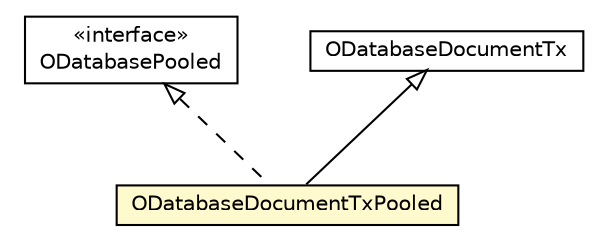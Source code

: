 #!/usr/local/bin/dot
#
# Class diagram 
# Generated by UMLGraph version R5_6-24-gf6e263 (http://www.umlgraph.org/)
#

digraph G {
	edge [fontname="Helvetica",fontsize=10,labelfontname="Helvetica",labelfontsize=10];
	node [fontname="Helvetica",fontsize=10,shape=plaintext];
	nodesep=0.25;
	ranksep=0.5;
	// com.orientechnologies.orient.core.db.ODatabasePooled
	c1335384 [label=<<table title="com.orientechnologies.orient.core.db.ODatabasePooled" border="0" cellborder="1" cellspacing="0" cellpadding="2" port="p" href="../ODatabasePooled.html">
		<tr><td><table border="0" cellspacing="0" cellpadding="1">
<tr><td align="center" balign="center"> &#171;interface&#187; </td></tr>
<tr><td align="center" balign="center"> ODatabasePooled </td></tr>
		</table></td></tr>
		</table>>, URL="../ODatabasePooled.html", fontname="Helvetica", fontcolor="black", fontsize=10.0];
	// com.orientechnologies.orient.core.db.document.ODatabaseDocumentTxPooled
	c1335470 [label=<<table title="com.orientechnologies.orient.core.db.document.ODatabaseDocumentTxPooled" border="0" cellborder="1" cellspacing="0" cellpadding="2" port="p" bgcolor="lemonChiffon" href="./ODatabaseDocumentTxPooled.html">
		<tr><td><table border="0" cellspacing="0" cellpadding="1">
<tr><td align="center" balign="center"> ODatabaseDocumentTxPooled </td></tr>
		</table></td></tr>
		</table>>, URL="./ODatabaseDocumentTxPooled.html", fontname="Helvetica", fontcolor="black", fontsize=10.0];
	// com.orientechnologies.orient.core.db.document.ODatabaseDocumentTx
	c1335473 [label=<<table title="com.orientechnologies.orient.core.db.document.ODatabaseDocumentTx" border="0" cellborder="1" cellspacing="0" cellpadding="2" port="p" href="./ODatabaseDocumentTx.html">
		<tr><td><table border="0" cellspacing="0" cellpadding="1">
<tr><td align="center" balign="center"> ODatabaseDocumentTx </td></tr>
		</table></td></tr>
		</table>>, URL="./ODatabaseDocumentTx.html", fontname="Helvetica", fontcolor="black", fontsize=10.0];
	//com.orientechnologies.orient.core.db.document.ODatabaseDocumentTxPooled extends com.orientechnologies.orient.core.db.document.ODatabaseDocumentTx
	c1335473:p -> c1335470:p [dir=back,arrowtail=empty];
	//com.orientechnologies.orient.core.db.document.ODatabaseDocumentTxPooled implements com.orientechnologies.orient.core.db.ODatabasePooled
	c1335384:p -> c1335470:p [dir=back,arrowtail=empty,style=dashed];
}

